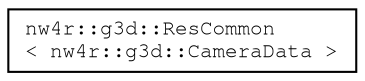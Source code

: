 digraph "Graphical Class Hierarchy"
{
 // LATEX_PDF_SIZE
  edge [fontname="FreeMono",fontsize="10",labelfontname="FreeMono",labelfontsize="10"];
  node [fontname="FreeMono",fontsize="10",shape=record];
  rankdir="LR";
  Node0 [label="nw4r::g3d::ResCommon\l\< nw4r::g3d::CameraData \>",height=0.2,width=0.4,color="black", fillcolor="white", style="filled",URL="$classnw4r_1_1g3d_1_1_res_common.html",tooltip=" "];
}
